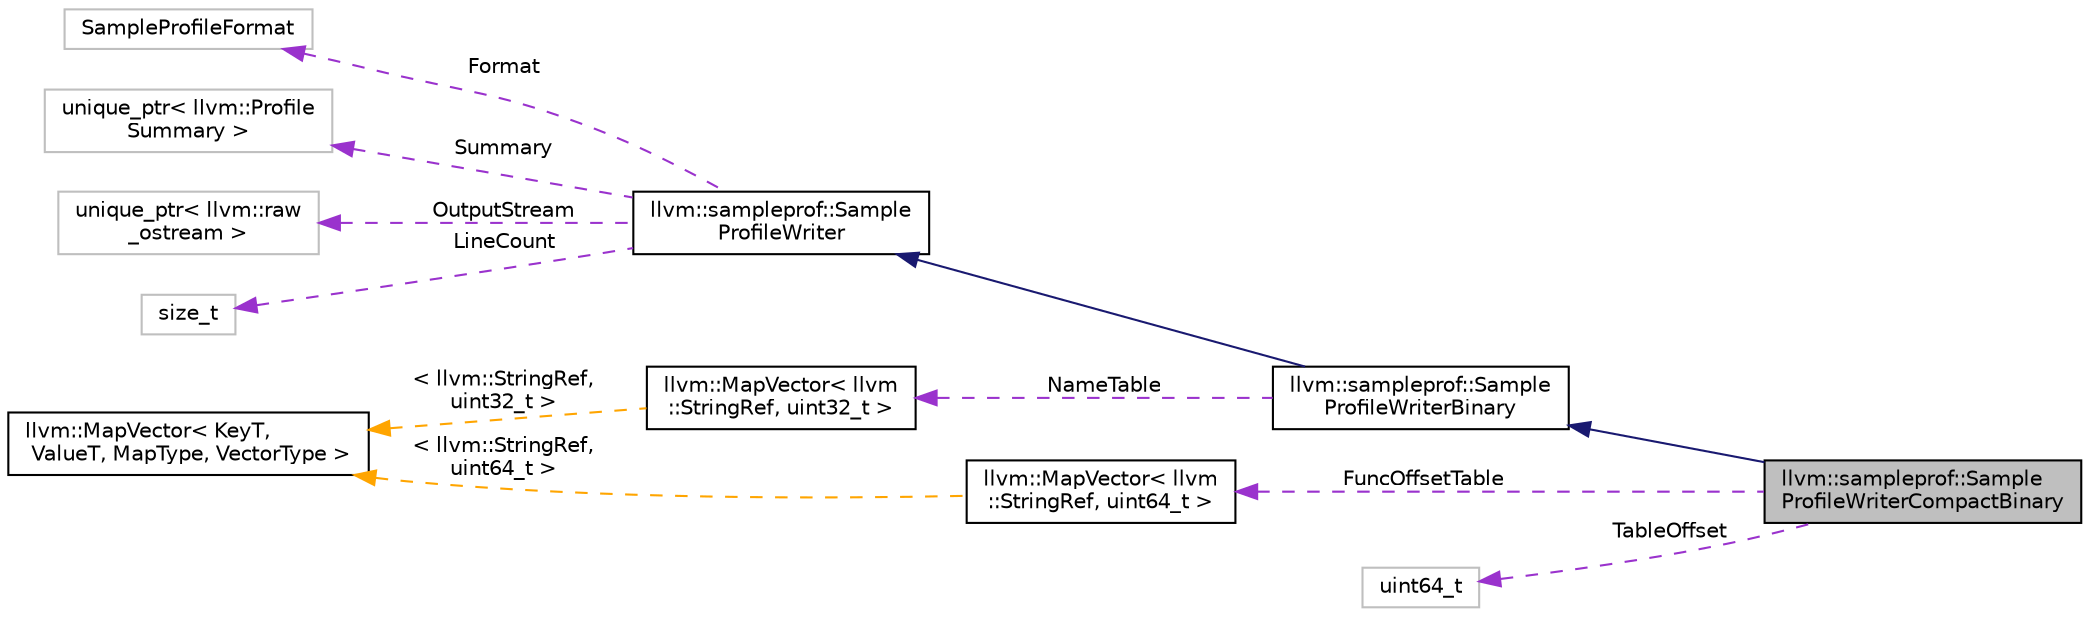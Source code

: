 digraph "llvm::sampleprof::SampleProfileWriterCompactBinary"
{
 // LATEX_PDF_SIZE
  bgcolor="transparent";
  edge [fontname="Helvetica",fontsize="10",labelfontname="Helvetica",labelfontsize="10"];
  node [fontname="Helvetica",fontsize="10",shape=record];
  rankdir="LR";
  Node1 [label="llvm::sampleprof::Sample\lProfileWriterCompactBinary",height=0.2,width=0.4,color="black", fillcolor="grey75", style="filled", fontcolor="black",tooltip=" "];
  Node2 -> Node1 [dir="back",color="midnightblue",fontsize="10",style="solid",fontname="Helvetica"];
  Node2 [label="llvm::sampleprof::Sample\lProfileWriterBinary",height=0.2,width=0.4,color="black",URL="$classllvm_1_1sampleprof_1_1SampleProfileWriterBinary.html",tooltip="Sample-based profile writer (binary format)."];
  Node3 -> Node2 [dir="back",color="midnightblue",fontsize="10",style="solid",fontname="Helvetica"];
  Node3 [label="llvm::sampleprof::Sample\lProfileWriter",height=0.2,width=0.4,color="black",URL="$classllvm_1_1sampleprof_1_1SampleProfileWriter.html",tooltip="Sample-based profile writer. Base class."];
  Node4 -> Node3 [dir="back",color="darkorchid3",fontsize="10",style="dashed",label=" Format" ,fontname="Helvetica"];
  Node4 [label="SampleProfileFormat",height=0.2,width=0.4,color="grey75",tooltip=" "];
  Node5 -> Node3 [dir="back",color="darkorchid3",fontsize="10",style="dashed",label=" Summary" ,fontname="Helvetica"];
  Node5 [label="unique_ptr\< llvm::Profile\lSummary \>",height=0.2,width=0.4,color="grey75",tooltip=" "];
  Node6 -> Node3 [dir="back",color="darkorchid3",fontsize="10",style="dashed",label=" OutputStream" ,fontname="Helvetica"];
  Node6 [label="unique_ptr\< llvm::raw\l_ostream \>",height=0.2,width=0.4,color="grey75",tooltip=" "];
  Node7 -> Node3 [dir="back",color="darkorchid3",fontsize="10",style="dashed",label=" LineCount" ,fontname="Helvetica"];
  Node7 [label="size_t",height=0.2,width=0.4,color="grey75",tooltip=" "];
  Node8 -> Node2 [dir="back",color="darkorchid3",fontsize="10",style="dashed",label=" NameTable" ,fontname="Helvetica"];
  Node8 [label="llvm::MapVector\< llvm\l::StringRef, uint32_t \>",height=0.2,width=0.4,color="black",URL="$classllvm_1_1MapVector.html",tooltip=" "];
  Node9 -> Node8 [dir="back",color="orange",fontsize="10",style="dashed",label=" \< llvm::StringRef,\l uint32_t \>" ,fontname="Helvetica"];
  Node9 [label="llvm::MapVector\< KeyT,\l ValueT, MapType, VectorType \>",height=0.2,width=0.4,color="black",URL="$classllvm_1_1MapVector.html",tooltip="This class implements a map that also provides access to all stored values in a deterministic order."];
  Node10 -> Node1 [dir="back",color="darkorchid3",fontsize="10",style="dashed",label=" TableOffset" ,fontname="Helvetica"];
  Node10 [label="uint64_t",height=0.2,width=0.4,color="grey75",tooltip=" "];
  Node11 -> Node1 [dir="back",color="darkorchid3",fontsize="10",style="dashed",label=" FuncOffsetTable" ,fontname="Helvetica"];
  Node11 [label="llvm::MapVector\< llvm\l::StringRef, uint64_t \>",height=0.2,width=0.4,color="black",URL="$classllvm_1_1MapVector.html",tooltip=" "];
  Node9 -> Node11 [dir="back",color="orange",fontsize="10",style="dashed",label=" \< llvm::StringRef,\l uint64_t \>" ,fontname="Helvetica"];
}
